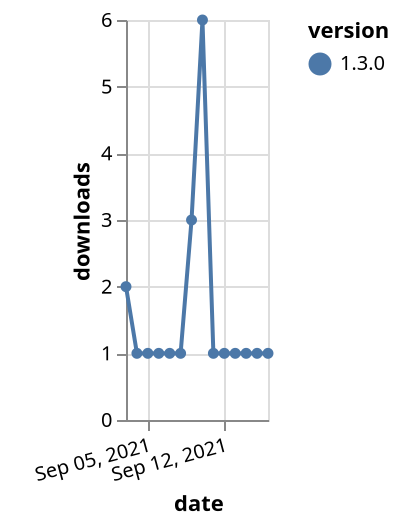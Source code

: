 {"$schema": "https://vega.github.io/schema/vega-lite/v5.json", "description": "A simple bar chart with embedded data.", "data": {"values": [{"date": "2021-09-03", "total": 640, "delta": 2, "version": "1.3.0"}, {"date": "2021-09-04", "total": 641, "delta": 1, "version": "1.3.0"}, {"date": "2021-09-05", "total": 642, "delta": 1, "version": "1.3.0"}, {"date": "2021-09-06", "total": 643, "delta": 1, "version": "1.3.0"}, {"date": "2021-09-07", "total": 644, "delta": 1, "version": "1.3.0"}, {"date": "2021-09-08", "total": 645, "delta": 1, "version": "1.3.0"}, {"date": "2021-09-09", "total": 648, "delta": 3, "version": "1.3.0"}, {"date": "2021-09-10", "total": 654, "delta": 6, "version": "1.3.0"}, {"date": "2021-09-11", "total": 655, "delta": 1, "version": "1.3.0"}, {"date": "2021-09-12", "total": 656, "delta": 1, "version": "1.3.0"}, {"date": "2021-09-13", "total": 657, "delta": 1, "version": "1.3.0"}, {"date": "2021-09-14", "total": 658, "delta": 1, "version": "1.3.0"}, {"date": "2021-09-15", "total": 659, "delta": 1, "version": "1.3.0"}, {"date": "2021-09-16", "total": 660, "delta": 1, "version": "1.3.0"}]}, "width": "container", "mark": {"type": "line", "point": {"filled": true}}, "encoding": {"x": {"field": "date", "type": "temporal", "timeUnit": "yearmonthdate", "title": "date", "axis": {"labelAngle": -15}}, "y": {"field": "delta", "type": "quantitative", "title": "downloads"}, "color": {"field": "version", "type": "nominal"}, "tooltip": {"field": "delta"}}}